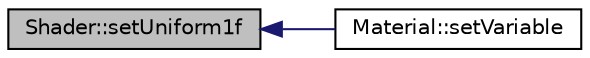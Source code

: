 digraph "Shader::setUniform1f"
{
  edge [fontname="Helvetica",fontsize="10",labelfontname="Helvetica",labelfontsize="10"];
  node [fontname="Helvetica",fontsize="10",shape=record];
  rankdir="LR";
  Node1 [label="Shader::setUniform1f",height=0.2,width=0.4,color="black", fillcolor="grey75", style="filled" fontcolor="black"];
  Node1 -> Node2 [dir="back",color="midnightblue",fontsize="10",style="solid",fontname="Helvetica"];
  Node2 [label="Material::setVariable",height=0.2,width=0.4,color="black", fillcolor="white", style="filled",URL="$class_material.html#a6f5a2adaefbfb6aa2af4a2e41194cce1",tooltip="Sets the GLSL variable named name to value. "];
}
